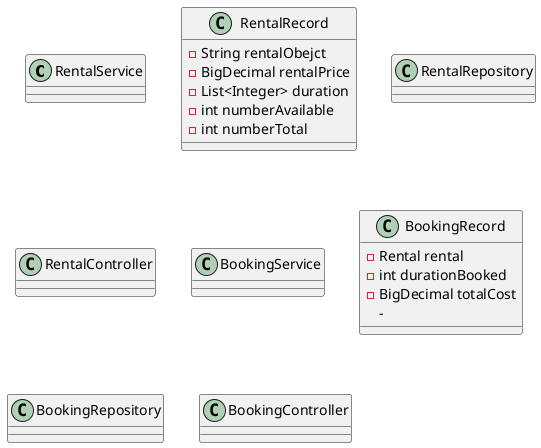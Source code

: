 @startuml
'https://plantuml.com/class-diagram

class RentalService
class RentalRecord{
- String rentalObejct
- BigDecimal rentalPrice
- List<Integer> duration
- int numberAvailable
- int numberTotal
}
class RentalRepository
class RentalController
class BookingService
class BookingRecord{
- Rental rental
- int durationBooked
- BigDecimal totalCost
-
}
class BookingRepository
class BookingController



@enduml